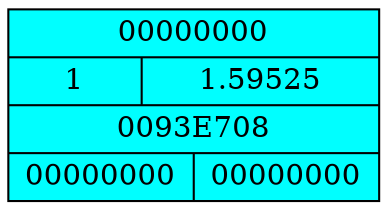 digraph ge
{
 splines = "polyline";
9692936 [shape = record, style = filled, fillcolor = "cyan", label = "{00000000 | { 1 | 1.59525 }| 0093E708 | {<l> 00000000 | <r> 00000000 }} "];
}